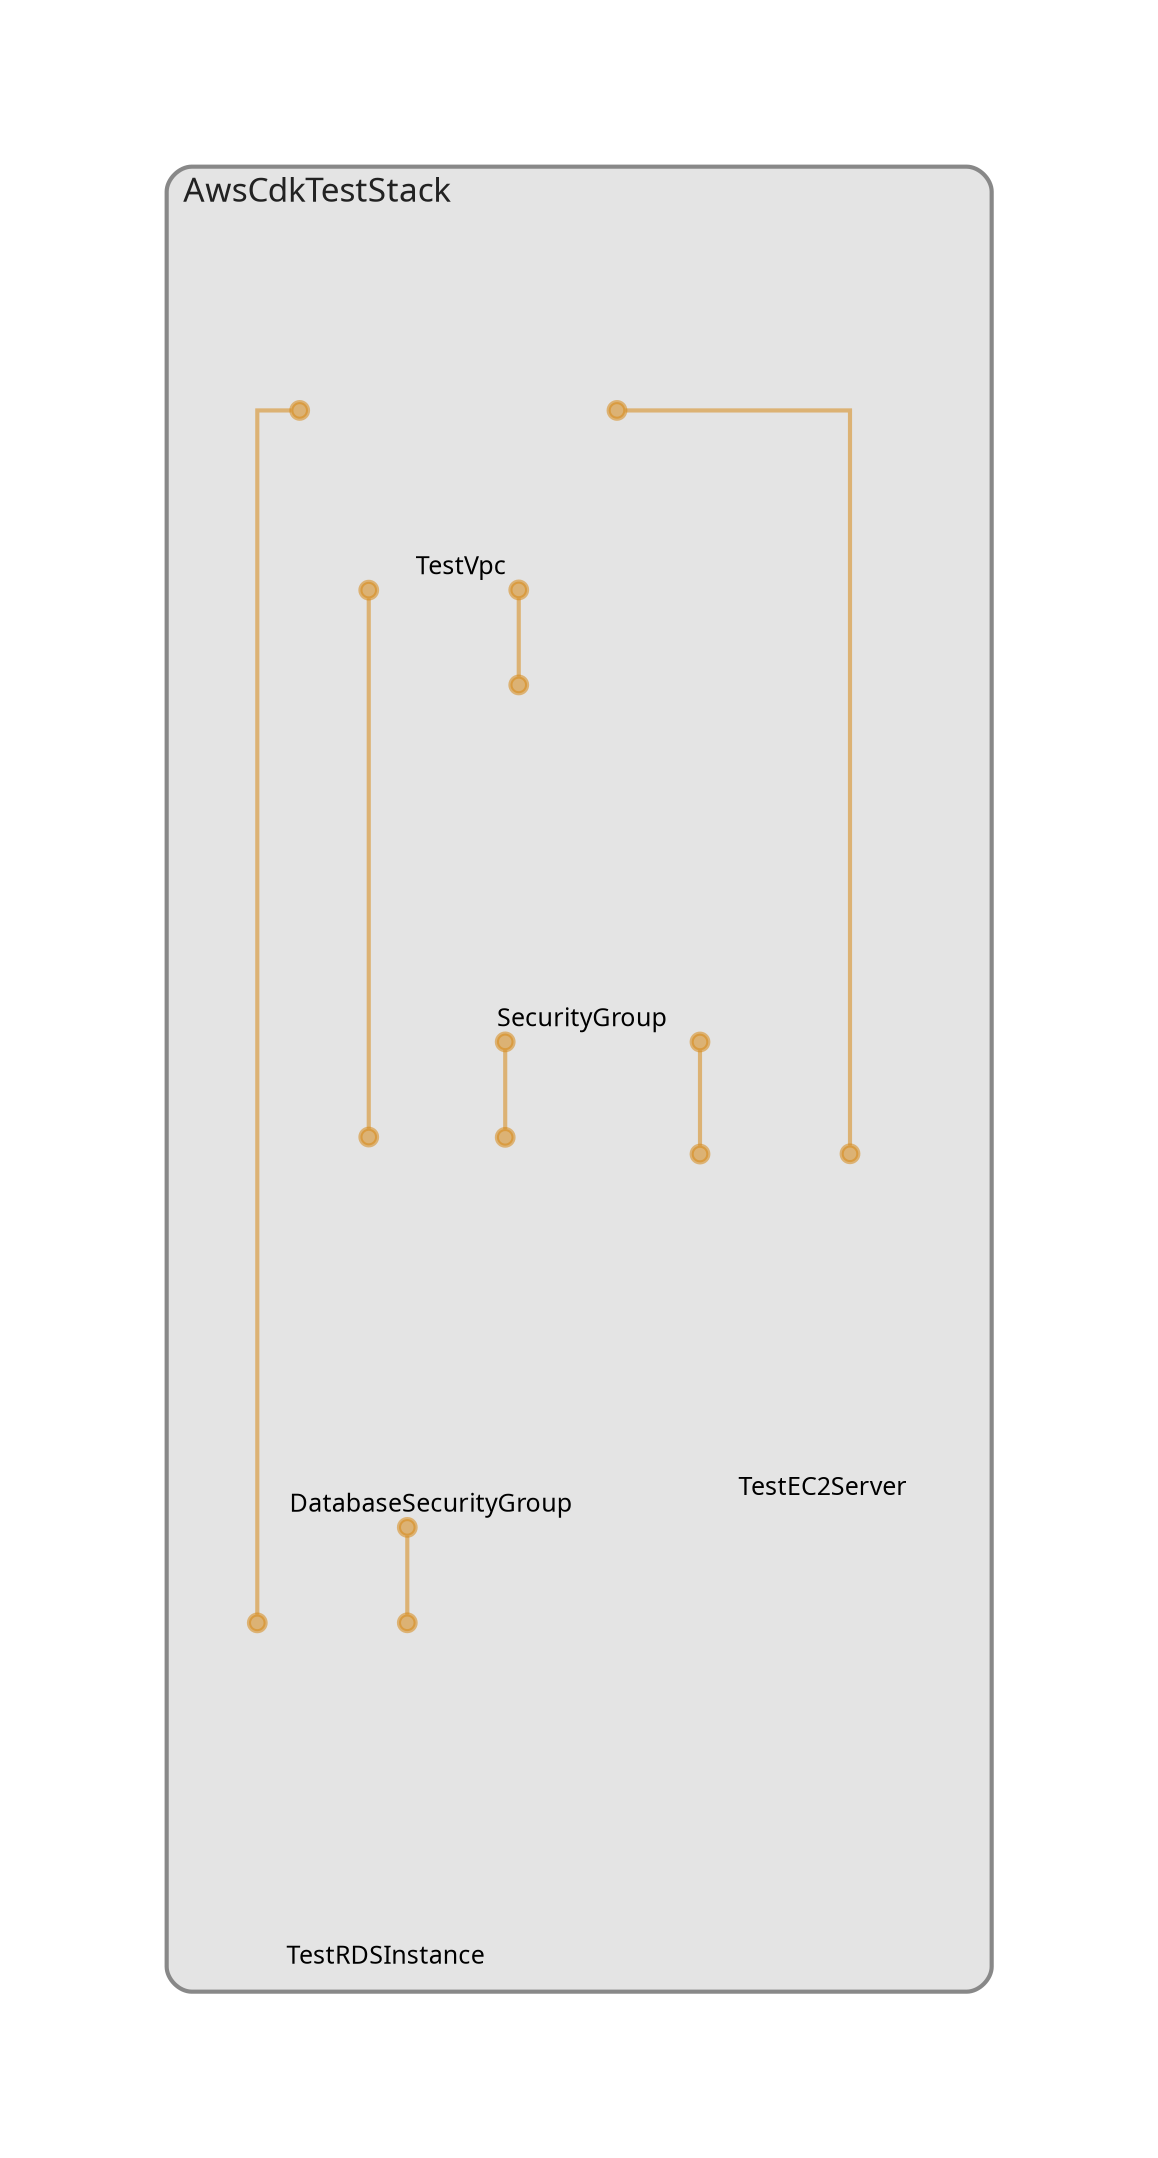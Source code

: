 digraph "Diagram" {
  splines = "ortho";
  pad = "1.0";
  nodesep = "0.60";
  ranksep = "0.75";
  fontname = "Sans-Serif";
  fontsize = "15";
  dpi = "200";
  rankdir = "BT";
  compound = "true";
  fontcolor = "#222222";
  edge [
    color = "#D5871488",
    penwidth = 2,
    arrowhead = "dot",
    arrowtail = "dot",
  ];
  node [
    shape = "box",
    style = "rounded",
    fixedsize = true,
    width = 1.7,
    height = 1.7,
    labelloc = "c",
    imagescale = true,
    fontname = "Sans-Serif",
    fontsize = 8,
    margin = 8,
  ];
  subgraph "AwsCdkTestStack" {
    subgraph "cluster-SubGraph.AwsCdkTestStack" {
      graph [
        label = "AwsCdkTestStack",
        labelloc = "b",
        labeljust = "l",
        margin = "10",
        fontsize = "16",
        penwidth = "2",
        pencolor = "#888888",
        style = "filled,rounded",
        fillcolor = "#e4e4e4",
      ];
      "AwsCdkTestStack/TestVpc" [
        label = " TestVpc",
        fontsize = 12,
        image = "/Users/takuya/Library/pnpm/global/5/.pnpm/cdk-dia@0.11.0_@aws-cdk+cloud-assembly-schema@1.204.0_@aws-cdk+cx-api@1.204.0_@aws-cdk+_8040ed3ba7753995700c6d681dbbdfd8/node_modules/cdk-dia/icons/aws/Service/Arch_Networking-Content/64/Arch_Amazon-Virtual-Private-Cloud_64@5x.png",
        imagescale = "true",
        imagepos = "tc",
        penwidth = "0",
        shape = "node",
        fixedsize = "true",
        labelloc = "b",
        width = 2,
        height = 2.266,
      ];
      "AwsCdkTestStack/SecurityGroup" [
        label = " SecurityGroup",
        fontsize = 12,
        image = "/Users/takuya/Library/pnpm/global/5/.pnpm/cdk-dia@0.11.0_@aws-cdk+cloud-assembly-schema@1.204.0_@aws-cdk+cx-api@1.204.0_@aws-cdk+_8040ed3ba7753995700c6d681dbbdfd8/node_modules/cdk-dia/icons/aws/security_group.png",
        imagescale = "true",
        imagepos = "tc",
        penwidth = "0",
        shape = "node",
        fixedsize = "true",
        labelloc = "b",
        width = 2,
        height = 2.266,
      ];
      "AwsCdkTestStack/TestEC2Server" [
        label = " TestEC2Server",
        fontsize = 12,
        image = "/Users/takuya/Library/pnpm/global/5/.pnpm/cdk-dia@0.11.0_@aws-cdk+cloud-assembly-schema@1.204.0_@aws-cdk+cx-api@1.204.0_@aws-cdk+_8040ed3ba7753995700c6d681dbbdfd8/node_modules/cdk-dia/icons/aws/Resource/Res_Compute/Res_48_Dark/Res_Amazon-EC2_T2-Instance_48_Dark.png",
        imagescale = "true",
        imagepos = "tc",
        penwidth = "0",
        shape = "node",
        fixedsize = "true",
        labelloc = "b",
        width = 2,
        height = 2.266,
      ];
      "AwsCdkTestStack/DatabaseSecurityGroup" [
        label = "\nDatabaseSecurityGroup",
        fontsize = 12,
        image = "/Users/takuya/Library/pnpm/global/5/.pnpm/cdk-dia@0.11.0_@aws-cdk+cloud-assembly-schema@1.204.0_@aws-cdk+cx-api@1.204.0_@aws-cdk+_8040ed3ba7753995700c6d681dbbdfd8/node_modules/cdk-dia/icons/aws/security_group.png",
        imagescale = "true",
        imagepos = "tc",
        penwidth = "0",
        shape = "node",
        fixedsize = "true",
        labelloc = "b",
        width = 2,
        height = 2.4819999999999998,
      ];
      "AwsCdkTestStack/TestRDSInstance" [
        label = " TestRDSInstance",
        fontsize = 12,
        image = "/Users/takuya/Library/pnpm/global/5/.pnpm/cdk-dia@0.11.0_@aws-cdk+cloud-assembly-schema@1.204.0_@aws-cdk+cx-api@1.204.0_@aws-cdk+_8040ed3ba7753995700c6d681dbbdfd8/node_modules/cdk-dia/icons/aws/Resource/Res_Compute/Res_48_Dark/Res_Amazon-EC2_T3-Instance_48_Dark.png",
        imagescale = "true",
        imagepos = "tc",
        penwidth = "0",
        shape = "node",
        fixedsize = "true",
        labelloc = "b",
        width = 2,
        height = 2.266,
      ];
    }
  }
  "AwsCdkTestStack/SecurityGroup" -> "AwsCdkTestStack/TestVpc" [
    dir = "both",
  ];
  "AwsCdkTestStack/TestEC2Server" -> "AwsCdkTestStack/TestVpc" [
    dir = "both",
  ];
  "AwsCdkTestStack/TestEC2Server" -> "AwsCdkTestStack/SecurityGroup" [
    dir = "both",
  ];
  "AwsCdkTestStack/DatabaseSecurityGroup" -> "AwsCdkTestStack/TestVpc" [
    dir = "both",
  ];
  "AwsCdkTestStack/DatabaseSecurityGroup" -> "AwsCdkTestStack/SecurityGroup" [
    dir = "both",
  ];
  "AwsCdkTestStack/TestRDSInstance" -> "AwsCdkTestStack/TestVpc" [
    dir = "both",
  ];
  "AwsCdkTestStack/TestRDSInstance" -> "AwsCdkTestStack/DatabaseSecurityGroup" [
    dir = "both",
  ];
}